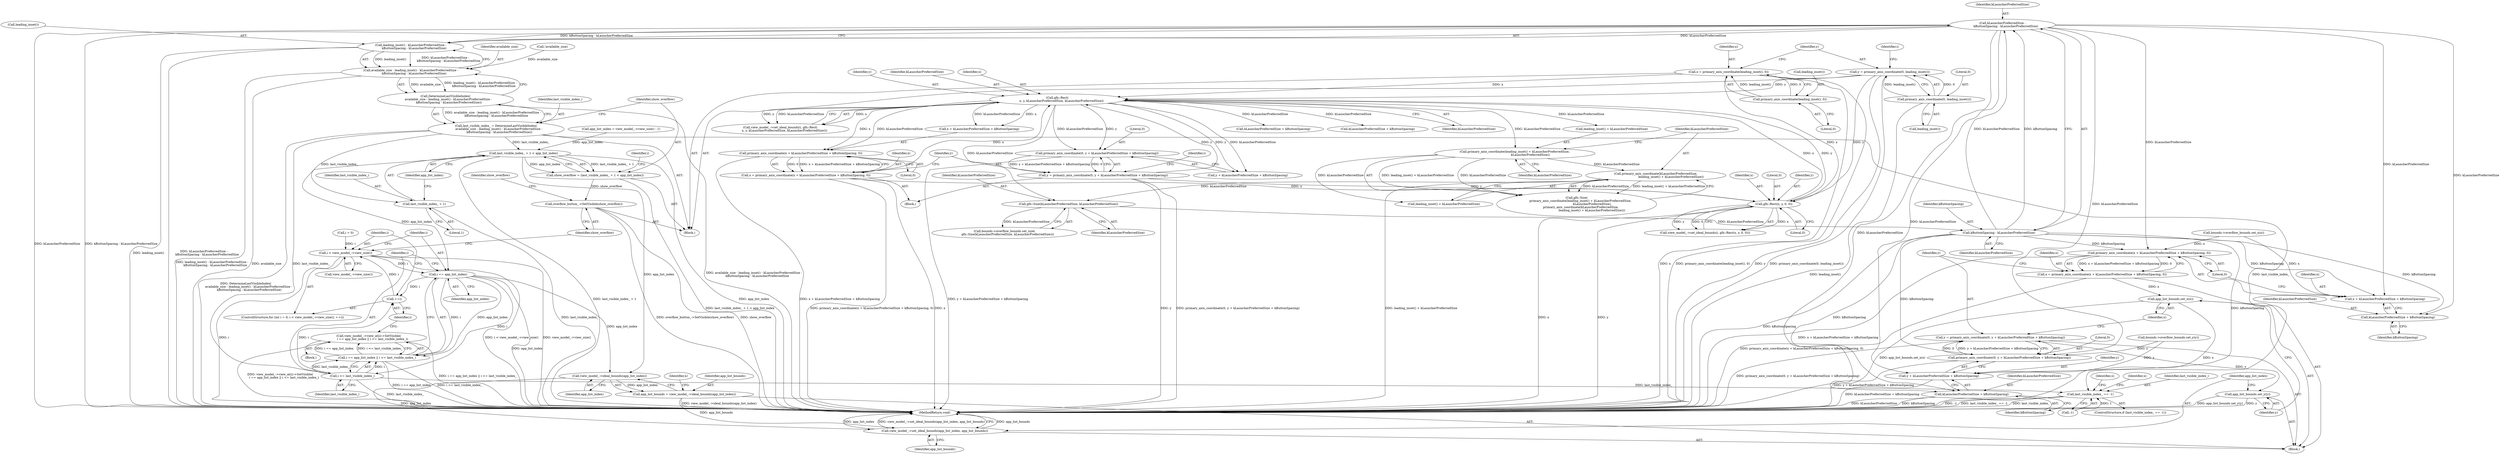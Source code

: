 digraph "0_Chrome_3475f5e448ddf5e48888f3d0563245cc46e3c98b_0@API" {
"1000238" [label="(Call,kLauncherPreferredSize -\n       kButtonSpacing - kLauncherPreferredSize)"];
"1000240" [label="(Call,kButtonSpacing - kLauncherPreferredSize)"];
"1000228" [label="(Call,gfx::Size(kLauncherPreferredSize, kLauncherPreferredSize))"];
"1000222" [label="(Call,primary_axis_coordinate(kLauncherPreferredSize,\n                                leading_inset() + kLauncherPreferredSize))"];
"1000217" [label="(Call,primary_axis_coordinate(leading_inset() + kLauncherPreferredSize,\n                                 kLauncherPreferredSize))"];
"1000151" [label="(Call,gfx::Rect(\n         x, y, kLauncherPreferredSize, kLauncherPreferredSize))"];
"1000156" [label="(Call,x = primary_axis_coordinate(x + kLauncherPreferredSize + kButtonSpacing, 0))"];
"1000158" [label="(Call,primary_axis_coordinate(x + kLauncherPreferredSize + kButtonSpacing, 0))"];
"1000143" [label="(Call,gfx::Rect(x, y, 0, 0))"];
"1000114" [label="(Call,x = primary_axis_coordinate(leading_inset(), 0))"];
"1000116" [label="(Call,primary_axis_coordinate(leading_inset(), 0))"];
"1000165" [label="(Call,y = primary_axis_coordinate(0, y + kLauncherPreferredSize + kButtonSpacing))"];
"1000167" [label="(Call,primary_axis_coordinate(0, y + kLauncherPreferredSize + kButtonSpacing))"];
"1000120" [label="(Call,y = primary_axis_coordinate(0, leading_inset()))"];
"1000122" [label="(Call,primary_axis_coordinate(0, leading_inset()))"];
"1000236" [label="(Call,leading_inset() - kLauncherPreferredSize -\n       kButtonSpacing - kLauncherPreferredSize)"];
"1000234" [label="(Call,available_size - leading_inset() - kLauncherPreferredSize -\n       kButtonSpacing - kLauncherPreferredSize)"];
"1000233" [label="(Call,DetermineLastVisibleIndex(\n      available_size - leading_inset() - kLauncherPreferredSize -\n       kButtonSpacing - kLauncherPreferredSize))"];
"1000231" [label="(Call,last_visible_index_ = DetermineLastVisibleIndex(\n      available_size - leading_inset() - kLauncherPreferredSize -\n       kButtonSpacing - kLauncherPreferredSize))"];
"1000246" [label="(Call,last_visible_index_ + 1 < app_list_index)"];
"1000244" [label="(Call,show_overflow = (last_visible_index_ + 1 < app_list_index))"];
"1000270" [label="(Call,overflow_button_->SetVisible(show_overflow))"];
"1000264" [label="(Call,i == app_list_index)"];
"1000259" [label="(Call,++i)"];
"1000256" [label="(Call,i < view_model_->view_size())"];
"1000263" [label="(Call,i == app_list_index || i <= last_visible_index_)"];
"1000262" [label="(Call,view_model_->view_at(i)->SetVisible(\n        i == app_list_index || i <= last_visible_index_))"];
"1000267" [label="(Call,i <= last_visible_index_)"];
"1000279" [label="(Call,last_visible_index_ == -1)"];
"1000309" [label="(Call,view_model_->ideal_bounds(app_list_index))"];
"1000307" [label="(Call,app_list_bounds = view_model_->ideal_bounds(app_list_index))"];
"1000337" [label="(Call,view_model_->set_ideal_bounds(app_list_index, app_list_bounds))"];
"1000247" [label="(Call,last_visible_index_ + 1)"];
"1000317" [label="(Call,primary_axis_coordinate(x + kLauncherPreferredSize + kButtonSpacing, 0))"];
"1000315" [label="(Call,x = primary_axis_coordinate(x + kLauncherPreferredSize + kButtonSpacing, 0))"];
"1000333" [label="(Call,app_list_bounds.set_x(x))"];
"1000318" [label="(Call,x + kLauncherPreferredSize + kButtonSpacing)"];
"1000320" [label="(Call,kLauncherPreferredSize + kButtonSpacing)"];
"1000326" [label="(Call,primary_axis_coordinate(0, y + kLauncherPreferredSize + kButtonSpacing))"];
"1000324" [label="(Call,y = primary_axis_coordinate(0, y + kLauncherPreferredSize + kButtonSpacing))"];
"1000335" [label="(Call,app_list_bounds.set_y(y))"];
"1000328" [label="(Call,y + kLauncherPreferredSize + kButtonSpacing)"];
"1000330" [label="(Call,kLauncherPreferredSize + kButtonSpacing)"];
"1000157" [label="(Identifier,x)"];
"1000325" [label="(Identifier,y)"];
"1000221" [label="(Identifier,kLauncherPreferredSize)"];
"1000227" [label="(Call,bounds->overflow_bounds.set_size(\n       gfx::Size(kLauncherPreferredSize, kLauncherPreferredSize)))"];
"1000239" [label="(Identifier,kLauncherPreferredSize)"];
"1000317" [label="(Call,primary_axis_coordinate(x + kLauncherPreferredSize + kButtonSpacing, 0))"];
"1000273" [label="(Identifier,show_overflow)"];
"1000165" [label="(Call,y = primary_axis_coordinate(0, y + kLauncherPreferredSize + kButtonSpacing))"];
"1000116" [label="(Call,primary_axis_coordinate(leading_inset(), 0))"];
"1000309" [label="(Call,view_model_->ideal_bounds(app_list_index))"];
"1000230" [label="(Identifier,kLauncherPreferredSize)"];
"1000322" [label="(Identifier,kButtonSpacing)"];
"1000345" [label="(MethodReturn,void)"];
"1000235" [label="(Identifier,available_size)"];
"1000124" [label="(Call,leading_inset())"];
"1000247" [label="(Call,last_visible_index_ + 1)"];
"1000320" [label="(Call,kLauncherPreferredSize + kButtonSpacing)"];
"1000147" [label="(Literal,0)"];
"1000339" [label="(Identifier,app_list_bounds)"];
"1000118" [label="(Literal,0)"];
"1000218" [label="(Call,leading_inset() + kLauncherPreferredSize)"];
"1000223" [label="(Identifier,kLauncherPreferredSize)"];
"1000321" [label="(Identifier,kLauncherPreferredSize)"];
"1000169" [label="(Call,y + kLauncherPreferredSize + kButtonSpacing)"];
"1000232" [label="(Identifier,last_visible_index_)"];
"1000263" [label="(Call,i == app_list_index || i <= last_visible_index_)"];
"1000217" [label="(Call,primary_axis_coordinate(leading_inset() + kLauncherPreferredSize,\n                                 kLauncherPreferredSize))"];
"1000167" [label="(Call,primary_axis_coordinate(0, y + kLauncherPreferredSize + kButtonSpacing))"];
"1000338" [label="(Identifier,app_list_index)"];
"1000123" [label="(Literal,0)"];
"1000260" [label="(Identifier,i)"];
"1000315" [label="(Call,x = primary_axis_coordinate(x + kLauncherPreferredSize + kButtonSpacing, 0))"];
"1000285" [label="(Identifier,x)"];
"1000245" [label="(Identifier,show_overflow)"];
"1000262" [label="(Call,view_model_->view_at(i)->SetVisible(\n        i == app_list_index || i <= last_visible_index_))"];
"1000161" [label="(Call,kLauncherPreferredSize + kButtonSpacing)"];
"1000261" [label="(Block,)"];
"1000307" [label="(Call,app_list_bounds = view_model_->ideal_bounds(app_list_index))"];
"1000281" [label="(Call,-1)"];
"1000318" [label="(Call,x + kLauncherPreferredSize + kButtonSpacing)"];
"1000164" [label="(Literal,0)"];
"1000237" [label="(Call,leading_inset())"];
"1000156" [label="(Call,x = primary_axis_coordinate(x + kLauncherPreferredSize + kButtonSpacing, 0))"];
"1000334" [label="(Identifier,x)"];
"1000251" [label="(ControlStructure,for (int i = 0; i < view_model_->view_size(); ++i))"];
"1000264" [label="(Call,i == app_list_index)"];
"1000256" [label="(Call,i < view_model_->view_size())"];
"1000236" [label="(Call,leading_inset() - kLauncherPreferredSize -\n       kButtonSpacing - kLauncherPreferredSize)"];
"1000158" [label="(Call,primary_axis_coordinate(x + kLauncherPreferredSize + kButtonSpacing, 0))"];
"1000141" [label="(Call,view_model_->set_ideal_bounds(i, gfx::Rect(x, y, 0, 0)))"];
"1000242" [label="(Identifier,kLauncherPreferredSize)"];
"1000153" [label="(Identifier,y)"];
"1000171" [label="(Call,kLauncherPreferredSize + kButtonSpacing)"];
"1000155" [label="(Identifier,kLauncherPreferredSize)"];
"1000149" [label="(Call,view_model_->set_ideal_bounds(i, gfx::Rect(\n         x, y, kLauncherPreferredSize, kLauncherPreferredSize)))"];
"1000122" [label="(Call,primary_axis_coordinate(0, leading_inset()))"];
"1000249" [label="(Literal,1)"];
"1000330" [label="(Call,kLauncherPreferredSize + kButtonSpacing)"];
"1000154" [label="(Identifier,kLauncherPreferredSize)"];
"1000102" [label="(Block,)"];
"1000258" [label="(Call,view_model_->view_size())"];
"1000278" [label="(ControlStructure,if (last_visible_index_ == -1))"];
"1000270" [label="(Call,overflow_button_->SetVisible(show_overflow))"];
"1000114" [label="(Call,x = primary_axis_coordinate(leading_inset(), 0))"];
"1000134" [label="(Identifier,i)"];
"1000143" [label="(Call,gfx::Rect(x, y, 0, 0))"];
"1000151" [label="(Call,gfx::Rect(\n         x, y, kLauncherPreferredSize, kLauncherPreferredSize))"];
"1000146" [label="(Literal,0)"];
"1000268" [label="(Identifier,i)"];
"1000228" [label="(Call,gfx::Size(kLauncherPreferredSize, kLauncherPreferredSize))"];
"1000117" [label="(Call,leading_inset())"];
"1000312" [label="(Identifier,x)"];
"1000229" [label="(Identifier,kLauncherPreferredSize)"];
"1000332" [label="(Identifier,kButtonSpacing)"];
"1000316" [label="(Identifier,x)"];
"1000240" [label="(Call,kButtonSpacing - kLauncherPreferredSize)"];
"1000246" [label="(Call,last_visible_index_ + 1 < app_list_index)"];
"1000311" [label="(Call,bounds->overflow_bounds.set_x(x))"];
"1000326" [label="(Call,primary_axis_coordinate(0, y + kLauncherPreferredSize + kButtonSpacing))"];
"1000120" [label="(Call,y = primary_axis_coordinate(0, leading_inset()))"];
"1000297" [label="(Identifier,x)"];
"1000248" [label="(Identifier,last_visible_index_)"];
"1000115" [label="(Identifier,x)"];
"1000231" [label="(Call,last_visible_index_ = DetermineLastVisibleIndex(\n      available_size - leading_inset() - kLauncherPreferredSize -\n       kButtonSpacing - kLauncherPreferredSize))"];
"1000159" [label="(Call,x + kLauncherPreferredSize + kButtonSpacing)"];
"1000152" [label="(Identifier,x)"];
"1000110" [label="(Call,!available_size)"];
"1000327" [label="(Literal,0)"];
"1000259" [label="(Call,++i)"];
"1000238" [label="(Call,kLauncherPreferredSize -\n       kButtonSpacing - kLauncherPreferredSize)"];
"1000336" [label="(Identifier,y)"];
"1000328" [label="(Call,y + kLauncherPreferredSize + kButtonSpacing)"];
"1000337" [label="(Call,view_model_->set_ideal_bounds(app_list_index, app_list_bounds))"];
"1000121" [label="(Identifier,y)"];
"1000280" [label="(Identifier,last_visible_index_)"];
"1000257" [label="(Identifier,i)"];
"1000267" [label="(Call,i <= last_visible_index_)"];
"1000323" [label="(Literal,0)"];
"1000233" [label="(Call,DetermineLastVisibleIndex(\n      available_size - leading_inset() - kLauncherPreferredSize -\n       kButtonSpacing - kLauncherPreferredSize))"];
"1000128" [label="(Identifier,i)"];
"1000241" [label="(Identifier,kButtonSpacing)"];
"1000271" [label="(Identifier,show_overflow)"];
"1000266" [label="(Identifier,app_list_index)"];
"1000166" [label="(Identifier,y)"];
"1000333" [label="(Call,app_list_bounds.set_x(x))"];
"1000329" [label="(Identifier,y)"];
"1000224" [label="(Call,leading_inset() + kLauncherPreferredSize)"];
"1000279" [label="(Call,last_visible_index_ == -1)"];
"1000274" [label="(Block,)"];
"1000216" [label="(Call,gfx::Size(\n        primary_axis_coordinate(leading_inset() + kLauncherPreferredSize,\n                                 kLauncherPreferredSize),\n         primary_axis_coordinate(kLauncherPreferredSize,\n                                leading_inset() + kLauncherPreferredSize)))"];
"1000145" [label="(Identifier,y)"];
"1000144" [label="(Identifier,x)"];
"1000234" [label="(Call,available_size - leading_inset() - kLauncherPreferredSize -\n       kButtonSpacing - kLauncherPreferredSize)"];
"1000313" [label="(Call,bounds->overflow_bounds.set_y(y))"];
"1000310" [label="(Identifier,app_list_index)"];
"1000175" [label="(Call,app_list_index = view_model_->view_size() - 1)"];
"1000331" [label="(Identifier,kLauncherPreferredSize)"];
"1000244" [label="(Call,show_overflow = (last_visible_index_ + 1 < app_list_index))"];
"1000253" [label="(Call,i = 0)"];
"1000222" [label="(Call,primary_axis_coordinate(kLauncherPreferredSize,\n                                leading_inset() + kLauncherPreferredSize))"];
"1000135" [label="(Block,)"];
"1000168" [label="(Literal,0)"];
"1000250" [label="(Identifier,app_list_index)"];
"1000269" [label="(Identifier,last_visible_index_)"];
"1000319" [label="(Identifier,x)"];
"1000254" [label="(Identifier,i)"];
"1000265" [label="(Identifier,i)"];
"1000324" [label="(Call,y = primary_axis_coordinate(0, y + kLauncherPreferredSize + kButtonSpacing))"];
"1000308" [label="(Identifier,app_list_bounds)"];
"1000335" [label="(Call,app_list_bounds.set_y(y))"];
"1000238" -> "1000236"  [label="AST: "];
"1000238" -> "1000240"  [label="CFG: "];
"1000239" -> "1000238"  [label="AST: "];
"1000240" -> "1000238"  [label="AST: "];
"1000236" -> "1000238"  [label="CFG: "];
"1000238" -> "1000345"  [label="DDG: kLauncherPreferredSize"];
"1000238" -> "1000345"  [label="DDG: kButtonSpacing - kLauncherPreferredSize"];
"1000238" -> "1000236"  [label="DDG: kLauncherPreferredSize"];
"1000238" -> "1000236"  [label="DDG: kButtonSpacing - kLauncherPreferredSize"];
"1000240" -> "1000238"  [label="DDG: kLauncherPreferredSize"];
"1000240" -> "1000238"  [label="DDG: kButtonSpacing"];
"1000238" -> "1000317"  [label="DDG: kLauncherPreferredSize"];
"1000238" -> "1000318"  [label="DDG: kLauncherPreferredSize"];
"1000238" -> "1000320"  [label="DDG: kLauncherPreferredSize"];
"1000238" -> "1000326"  [label="DDG: kLauncherPreferredSize"];
"1000238" -> "1000328"  [label="DDG: kLauncherPreferredSize"];
"1000238" -> "1000330"  [label="DDG: kLauncherPreferredSize"];
"1000240" -> "1000242"  [label="CFG: "];
"1000241" -> "1000240"  [label="AST: "];
"1000242" -> "1000240"  [label="AST: "];
"1000240" -> "1000345"  [label="DDG: kButtonSpacing"];
"1000228" -> "1000240"  [label="DDG: kLauncherPreferredSize"];
"1000240" -> "1000317"  [label="DDG: kButtonSpacing"];
"1000240" -> "1000318"  [label="DDG: kButtonSpacing"];
"1000240" -> "1000320"  [label="DDG: kButtonSpacing"];
"1000240" -> "1000326"  [label="DDG: kButtonSpacing"];
"1000240" -> "1000328"  [label="DDG: kButtonSpacing"];
"1000240" -> "1000330"  [label="DDG: kButtonSpacing"];
"1000228" -> "1000227"  [label="AST: "];
"1000228" -> "1000230"  [label="CFG: "];
"1000229" -> "1000228"  [label="AST: "];
"1000230" -> "1000228"  [label="AST: "];
"1000227" -> "1000228"  [label="CFG: "];
"1000228" -> "1000227"  [label="DDG: kLauncherPreferredSize"];
"1000222" -> "1000228"  [label="DDG: kLauncherPreferredSize"];
"1000151" -> "1000228"  [label="DDG: kLauncherPreferredSize"];
"1000222" -> "1000216"  [label="AST: "];
"1000222" -> "1000224"  [label="CFG: "];
"1000223" -> "1000222"  [label="AST: "];
"1000224" -> "1000222"  [label="AST: "];
"1000216" -> "1000222"  [label="CFG: "];
"1000222" -> "1000345"  [label="DDG: leading_inset() + kLauncherPreferredSize"];
"1000222" -> "1000216"  [label="DDG: kLauncherPreferredSize"];
"1000222" -> "1000216"  [label="DDG: leading_inset() + kLauncherPreferredSize"];
"1000217" -> "1000222"  [label="DDG: kLauncherPreferredSize"];
"1000217" -> "1000216"  [label="AST: "];
"1000217" -> "1000221"  [label="CFG: "];
"1000218" -> "1000217"  [label="AST: "];
"1000221" -> "1000217"  [label="AST: "];
"1000223" -> "1000217"  [label="CFG: "];
"1000217" -> "1000216"  [label="DDG: leading_inset() + kLauncherPreferredSize"];
"1000217" -> "1000216"  [label="DDG: kLauncherPreferredSize"];
"1000151" -> "1000217"  [label="DDG: kLauncherPreferredSize"];
"1000217" -> "1000224"  [label="DDG: kLauncherPreferredSize"];
"1000151" -> "1000149"  [label="AST: "];
"1000151" -> "1000155"  [label="CFG: "];
"1000152" -> "1000151"  [label="AST: "];
"1000153" -> "1000151"  [label="AST: "];
"1000154" -> "1000151"  [label="AST: "];
"1000155" -> "1000151"  [label="AST: "];
"1000149" -> "1000151"  [label="CFG: "];
"1000151" -> "1000149"  [label="DDG: x"];
"1000151" -> "1000149"  [label="DDG: y"];
"1000151" -> "1000149"  [label="DDG: kLauncherPreferredSize"];
"1000156" -> "1000151"  [label="DDG: x"];
"1000143" -> "1000151"  [label="DDG: x"];
"1000143" -> "1000151"  [label="DDG: y"];
"1000114" -> "1000151"  [label="DDG: x"];
"1000165" -> "1000151"  [label="DDG: y"];
"1000120" -> "1000151"  [label="DDG: y"];
"1000151" -> "1000158"  [label="DDG: x"];
"1000151" -> "1000158"  [label="DDG: kLauncherPreferredSize"];
"1000151" -> "1000159"  [label="DDG: x"];
"1000151" -> "1000159"  [label="DDG: kLauncherPreferredSize"];
"1000151" -> "1000161"  [label="DDG: kLauncherPreferredSize"];
"1000151" -> "1000167"  [label="DDG: y"];
"1000151" -> "1000167"  [label="DDG: kLauncherPreferredSize"];
"1000151" -> "1000169"  [label="DDG: y"];
"1000151" -> "1000169"  [label="DDG: kLauncherPreferredSize"];
"1000151" -> "1000171"  [label="DDG: kLauncherPreferredSize"];
"1000151" -> "1000218"  [label="DDG: kLauncherPreferredSize"];
"1000156" -> "1000135"  [label="AST: "];
"1000156" -> "1000158"  [label="CFG: "];
"1000157" -> "1000156"  [label="AST: "];
"1000158" -> "1000156"  [label="AST: "];
"1000166" -> "1000156"  [label="CFG: "];
"1000156" -> "1000345"  [label="DDG: x"];
"1000156" -> "1000345"  [label="DDG: primary_axis_coordinate(x + kLauncherPreferredSize + kButtonSpacing, 0)"];
"1000156" -> "1000143"  [label="DDG: x"];
"1000158" -> "1000156"  [label="DDG: x + kLauncherPreferredSize + kButtonSpacing"];
"1000158" -> "1000156"  [label="DDG: 0"];
"1000158" -> "1000164"  [label="CFG: "];
"1000159" -> "1000158"  [label="AST: "];
"1000164" -> "1000158"  [label="AST: "];
"1000158" -> "1000345"  [label="DDG: x + kLauncherPreferredSize + kButtonSpacing"];
"1000143" -> "1000141"  [label="AST: "];
"1000143" -> "1000147"  [label="CFG: "];
"1000144" -> "1000143"  [label="AST: "];
"1000145" -> "1000143"  [label="AST: "];
"1000146" -> "1000143"  [label="AST: "];
"1000147" -> "1000143"  [label="AST: "];
"1000141" -> "1000143"  [label="CFG: "];
"1000143" -> "1000345"  [label="DDG: x"];
"1000143" -> "1000345"  [label="DDG: y"];
"1000143" -> "1000141"  [label="DDG: x"];
"1000143" -> "1000141"  [label="DDG: y"];
"1000143" -> "1000141"  [label="DDG: 0"];
"1000114" -> "1000143"  [label="DDG: x"];
"1000165" -> "1000143"  [label="DDG: y"];
"1000120" -> "1000143"  [label="DDG: y"];
"1000114" -> "1000102"  [label="AST: "];
"1000114" -> "1000116"  [label="CFG: "];
"1000115" -> "1000114"  [label="AST: "];
"1000116" -> "1000114"  [label="AST: "];
"1000121" -> "1000114"  [label="CFG: "];
"1000114" -> "1000345"  [label="DDG: x"];
"1000114" -> "1000345"  [label="DDG: primary_axis_coordinate(leading_inset(), 0)"];
"1000116" -> "1000114"  [label="DDG: leading_inset()"];
"1000116" -> "1000114"  [label="DDG: 0"];
"1000116" -> "1000118"  [label="CFG: "];
"1000117" -> "1000116"  [label="AST: "];
"1000118" -> "1000116"  [label="AST: "];
"1000165" -> "1000135"  [label="AST: "];
"1000165" -> "1000167"  [label="CFG: "];
"1000166" -> "1000165"  [label="AST: "];
"1000167" -> "1000165"  [label="AST: "];
"1000134" -> "1000165"  [label="CFG: "];
"1000165" -> "1000345"  [label="DDG: y"];
"1000165" -> "1000345"  [label="DDG: primary_axis_coordinate(0, y + kLauncherPreferredSize + kButtonSpacing)"];
"1000167" -> "1000165"  [label="DDG: 0"];
"1000167" -> "1000165"  [label="DDG: y + kLauncherPreferredSize + kButtonSpacing"];
"1000167" -> "1000169"  [label="CFG: "];
"1000168" -> "1000167"  [label="AST: "];
"1000169" -> "1000167"  [label="AST: "];
"1000167" -> "1000345"  [label="DDG: y + kLauncherPreferredSize + kButtonSpacing"];
"1000120" -> "1000102"  [label="AST: "];
"1000120" -> "1000122"  [label="CFG: "];
"1000121" -> "1000120"  [label="AST: "];
"1000122" -> "1000120"  [label="AST: "];
"1000128" -> "1000120"  [label="CFG: "];
"1000120" -> "1000345"  [label="DDG: y"];
"1000120" -> "1000345"  [label="DDG: primary_axis_coordinate(0, leading_inset())"];
"1000122" -> "1000120"  [label="DDG: 0"];
"1000122" -> "1000120"  [label="DDG: leading_inset()"];
"1000122" -> "1000124"  [label="CFG: "];
"1000123" -> "1000122"  [label="AST: "];
"1000124" -> "1000122"  [label="AST: "];
"1000122" -> "1000345"  [label="DDG: leading_inset()"];
"1000236" -> "1000234"  [label="AST: "];
"1000237" -> "1000236"  [label="AST: "];
"1000234" -> "1000236"  [label="CFG: "];
"1000236" -> "1000345"  [label="DDG: leading_inset()"];
"1000236" -> "1000345"  [label="DDG: kLauncherPreferredSize -\n       kButtonSpacing - kLauncherPreferredSize"];
"1000236" -> "1000234"  [label="DDG: leading_inset()"];
"1000236" -> "1000234"  [label="DDG: kLauncherPreferredSize -\n       kButtonSpacing - kLauncherPreferredSize"];
"1000234" -> "1000233"  [label="AST: "];
"1000235" -> "1000234"  [label="AST: "];
"1000233" -> "1000234"  [label="CFG: "];
"1000234" -> "1000345"  [label="DDG: leading_inset() - kLauncherPreferredSize -\n       kButtonSpacing - kLauncherPreferredSize"];
"1000234" -> "1000345"  [label="DDG: available_size"];
"1000234" -> "1000233"  [label="DDG: available_size"];
"1000234" -> "1000233"  [label="DDG: leading_inset() - kLauncherPreferredSize -\n       kButtonSpacing - kLauncherPreferredSize"];
"1000110" -> "1000234"  [label="DDG: available_size"];
"1000233" -> "1000231"  [label="AST: "];
"1000231" -> "1000233"  [label="CFG: "];
"1000233" -> "1000345"  [label="DDG: available_size - leading_inset() - kLauncherPreferredSize -\n       kButtonSpacing - kLauncherPreferredSize"];
"1000233" -> "1000231"  [label="DDG: available_size - leading_inset() - kLauncherPreferredSize -\n       kButtonSpacing - kLauncherPreferredSize"];
"1000231" -> "1000102"  [label="AST: "];
"1000232" -> "1000231"  [label="AST: "];
"1000245" -> "1000231"  [label="CFG: "];
"1000231" -> "1000345"  [label="DDG: DetermineLastVisibleIndex(\n      available_size - leading_inset() - kLauncherPreferredSize -\n       kButtonSpacing - kLauncherPreferredSize)"];
"1000231" -> "1000246"  [label="DDG: last_visible_index_"];
"1000231" -> "1000247"  [label="DDG: last_visible_index_"];
"1000231" -> "1000267"  [label="DDG: last_visible_index_"];
"1000231" -> "1000279"  [label="DDG: last_visible_index_"];
"1000246" -> "1000244"  [label="AST: "];
"1000246" -> "1000250"  [label="CFG: "];
"1000247" -> "1000246"  [label="AST: "];
"1000250" -> "1000246"  [label="AST: "];
"1000244" -> "1000246"  [label="CFG: "];
"1000246" -> "1000345"  [label="DDG: app_list_index"];
"1000246" -> "1000345"  [label="DDG: last_visible_index_ + 1"];
"1000246" -> "1000244"  [label="DDG: last_visible_index_ + 1"];
"1000246" -> "1000244"  [label="DDG: app_list_index"];
"1000175" -> "1000246"  [label="DDG: app_list_index"];
"1000246" -> "1000264"  [label="DDG: app_list_index"];
"1000246" -> "1000309"  [label="DDG: app_list_index"];
"1000244" -> "1000102"  [label="AST: "];
"1000245" -> "1000244"  [label="AST: "];
"1000254" -> "1000244"  [label="CFG: "];
"1000244" -> "1000345"  [label="DDG: last_visible_index_ + 1 < app_list_index"];
"1000244" -> "1000270"  [label="DDG: show_overflow"];
"1000270" -> "1000102"  [label="AST: "];
"1000270" -> "1000271"  [label="CFG: "];
"1000271" -> "1000270"  [label="AST: "];
"1000273" -> "1000270"  [label="CFG: "];
"1000270" -> "1000345"  [label="DDG: overflow_button_->SetVisible(show_overflow)"];
"1000270" -> "1000345"  [label="DDG: show_overflow"];
"1000264" -> "1000263"  [label="AST: "];
"1000264" -> "1000266"  [label="CFG: "];
"1000265" -> "1000264"  [label="AST: "];
"1000266" -> "1000264"  [label="AST: "];
"1000268" -> "1000264"  [label="CFG: "];
"1000263" -> "1000264"  [label="CFG: "];
"1000264" -> "1000345"  [label="DDG: app_list_index"];
"1000264" -> "1000259"  [label="DDG: i"];
"1000264" -> "1000263"  [label="DDG: i"];
"1000264" -> "1000263"  [label="DDG: app_list_index"];
"1000256" -> "1000264"  [label="DDG: i"];
"1000264" -> "1000267"  [label="DDG: i"];
"1000264" -> "1000309"  [label="DDG: app_list_index"];
"1000259" -> "1000251"  [label="AST: "];
"1000259" -> "1000260"  [label="CFG: "];
"1000260" -> "1000259"  [label="AST: "];
"1000257" -> "1000259"  [label="CFG: "];
"1000259" -> "1000256"  [label="DDG: i"];
"1000267" -> "1000259"  [label="DDG: i"];
"1000256" -> "1000251"  [label="AST: "];
"1000256" -> "1000258"  [label="CFG: "];
"1000257" -> "1000256"  [label="AST: "];
"1000258" -> "1000256"  [label="AST: "];
"1000265" -> "1000256"  [label="CFG: "];
"1000271" -> "1000256"  [label="CFG: "];
"1000256" -> "1000345"  [label="DDG: i < view_model_->view_size()"];
"1000256" -> "1000345"  [label="DDG: view_model_->view_size()"];
"1000256" -> "1000345"  [label="DDG: i"];
"1000253" -> "1000256"  [label="DDG: i"];
"1000263" -> "1000262"  [label="AST: "];
"1000263" -> "1000267"  [label="CFG: "];
"1000267" -> "1000263"  [label="AST: "];
"1000262" -> "1000263"  [label="CFG: "];
"1000263" -> "1000345"  [label="DDG: i <= last_visible_index_"];
"1000263" -> "1000345"  [label="DDG: i == app_list_index"];
"1000263" -> "1000262"  [label="DDG: i == app_list_index"];
"1000263" -> "1000262"  [label="DDG: i <= last_visible_index_"];
"1000267" -> "1000263"  [label="DDG: i"];
"1000267" -> "1000263"  [label="DDG: last_visible_index_"];
"1000262" -> "1000261"  [label="AST: "];
"1000260" -> "1000262"  [label="CFG: "];
"1000262" -> "1000345"  [label="DDG: view_model_->view_at(i)->SetVisible(\n        i == app_list_index || i <= last_visible_index_)"];
"1000262" -> "1000345"  [label="DDG: i == app_list_index || i <= last_visible_index_"];
"1000267" -> "1000269"  [label="CFG: "];
"1000268" -> "1000267"  [label="AST: "];
"1000269" -> "1000267"  [label="AST: "];
"1000267" -> "1000345"  [label="DDG: last_visible_index_"];
"1000267" -> "1000279"  [label="DDG: last_visible_index_"];
"1000279" -> "1000278"  [label="AST: "];
"1000279" -> "1000281"  [label="CFG: "];
"1000280" -> "1000279"  [label="AST: "];
"1000281" -> "1000279"  [label="AST: "];
"1000285" -> "1000279"  [label="CFG: "];
"1000297" -> "1000279"  [label="CFG: "];
"1000279" -> "1000345"  [label="DDG: last_visible_index_"];
"1000279" -> "1000345"  [label="DDG: -1"];
"1000279" -> "1000345"  [label="DDG: last_visible_index_ == -1"];
"1000281" -> "1000279"  [label="DDG: 1"];
"1000309" -> "1000307"  [label="AST: "];
"1000309" -> "1000310"  [label="CFG: "];
"1000310" -> "1000309"  [label="AST: "];
"1000307" -> "1000309"  [label="CFG: "];
"1000309" -> "1000307"  [label="DDG: app_list_index"];
"1000309" -> "1000337"  [label="DDG: app_list_index"];
"1000307" -> "1000274"  [label="AST: "];
"1000308" -> "1000307"  [label="AST: "];
"1000312" -> "1000307"  [label="CFG: "];
"1000307" -> "1000345"  [label="DDG: view_model_->ideal_bounds(app_list_index)"];
"1000307" -> "1000337"  [label="DDG: app_list_bounds"];
"1000337" -> "1000274"  [label="AST: "];
"1000337" -> "1000339"  [label="CFG: "];
"1000338" -> "1000337"  [label="AST: "];
"1000339" -> "1000337"  [label="AST: "];
"1000345" -> "1000337"  [label="CFG: "];
"1000337" -> "1000345"  [label="DDG: app_list_bounds"];
"1000337" -> "1000345"  [label="DDG: app_list_index"];
"1000337" -> "1000345"  [label="DDG: view_model_->set_ideal_bounds(app_list_index, app_list_bounds)"];
"1000247" -> "1000249"  [label="CFG: "];
"1000248" -> "1000247"  [label="AST: "];
"1000249" -> "1000247"  [label="AST: "];
"1000250" -> "1000247"  [label="CFG: "];
"1000247" -> "1000345"  [label="DDG: last_visible_index_"];
"1000317" -> "1000315"  [label="AST: "];
"1000317" -> "1000323"  [label="CFG: "];
"1000318" -> "1000317"  [label="AST: "];
"1000323" -> "1000317"  [label="AST: "];
"1000315" -> "1000317"  [label="CFG: "];
"1000317" -> "1000345"  [label="DDG: x + kLauncherPreferredSize + kButtonSpacing"];
"1000317" -> "1000315"  [label="DDG: x + kLauncherPreferredSize + kButtonSpacing"];
"1000317" -> "1000315"  [label="DDG: 0"];
"1000311" -> "1000317"  [label="DDG: x"];
"1000315" -> "1000274"  [label="AST: "];
"1000316" -> "1000315"  [label="AST: "];
"1000325" -> "1000315"  [label="CFG: "];
"1000315" -> "1000345"  [label="DDG: primary_axis_coordinate(x + kLauncherPreferredSize + kButtonSpacing, 0)"];
"1000315" -> "1000333"  [label="DDG: x"];
"1000333" -> "1000274"  [label="AST: "];
"1000333" -> "1000334"  [label="CFG: "];
"1000334" -> "1000333"  [label="AST: "];
"1000336" -> "1000333"  [label="CFG: "];
"1000333" -> "1000345"  [label="DDG: x"];
"1000333" -> "1000345"  [label="DDG: app_list_bounds.set_x(x)"];
"1000318" -> "1000320"  [label="CFG: "];
"1000319" -> "1000318"  [label="AST: "];
"1000320" -> "1000318"  [label="AST: "];
"1000323" -> "1000318"  [label="CFG: "];
"1000311" -> "1000318"  [label="DDG: x"];
"1000320" -> "1000322"  [label="CFG: "];
"1000321" -> "1000320"  [label="AST: "];
"1000322" -> "1000320"  [label="AST: "];
"1000326" -> "1000324"  [label="AST: "];
"1000326" -> "1000328"  [label="CFG: "];
"1000327" -> "1000326"  [label="AST: "];
"1000328" -> "1000326"  [label="AST: "];
"1000324" -> "1000326"  [label="CFG: "];
"1000326" -> "1000345"  [label="DDG: y + kLauncherPreferredSize + kButtonSpacing"];
"1000326" -> "1000324"  [label="DDG: 0"];
"1000326" -> "1000324"  [label="DDG: y + kLauncherPreferredSize + kButtonSpacing"];
"1000313" -> "1000326"  [label="DDG: y"];
"1000324" -> "1000274"  [label="AST: "];
"1000325" -> "1000324"  [label="AST: "];
"1000334" -> "1000324"  [label="CFG: "];
"1000324" -> "1000345"  [label="DDG: primary_axis_coordinate(0, y + kLauncherPreferredSize + kButtonSpacing)"];
"1000324" -> "1000335"  [label="DDG: y"];
"1000335" -> "1000274"  [label="AST: "];
"1000335" -> "1000336"  [label="CFG: "];
"1000336" -> "1000335"  [label="AST: "];
"1000338" -> "1000335"  [label="CFG: "];
"1000335" -> "1000345"  [label="DDG: y"];
"1000335" -> "1000345"  [label="DDG: app_list_bounds.set_y(y)"];
"1000328" -> "1000330"  [label="CFG: "];
"1000329" -> "1000328"  [label="AST: "];
"1000330" -> "1000328"  [label="AST: "];
"1000328" -> "1000345"  [label="DDG: kLauncherPreferredSize + kButtonSpacing"];
"1000313" -> "1000328"  [label="DDG: y"];
"1000330" -> "1000332"  [label="CFG: "];
"1000331" -> "1000330"  [label="AST: "];
"1000332" -> "1000330"  [label="AST: "];
"1000330" -> "1000345"  [label="DDG: kLauncherPreferredSize"];
"1000330" -> "1000345"  [label="DDG: kButtonSpacing"];
}

